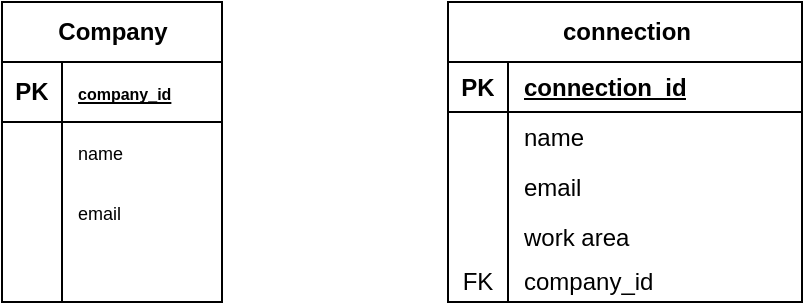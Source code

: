 <mxfile version="24.7.7">
  <diagram name="Page-1" id="efa7a0a1-bf9b-a30e-e6df-94a7791c09e9">
    <mxGraphModel dx="603" dy="351" grid="1" gridSize="10" guides="1" tooltips="1" connect="1" arrows="1" fold="1" page="1" pageScale="1" pageWidth="826" pageHeight="1169" background="none" math="0" shadow="0">
      <root>
        <mxCell id="0" />
        <mxCell id="1" parent="0" />
        <mxCell id="pIE9sppiTBblZCTD9oEZ-120" value="Company" style="shape=table;startSize=30;container=1;collapsible=1;childLayout=tableLayout;fixedRows=1;rowLines=0;fontStyle=1;align=center;resizeLast=1;html=1;" vertex="1" parent="1">
          <mxGeometry x="10" y="10" width="110" height="150" as="geometry" />
        </mxCell>
        <mxCell id="pIE9sppiTBblZCTD9oEZ-121" value="" style="shape=tableRow;horizontal=0;startSize=0;swimlaneHead=0;swimlaneBody=0;fillColor=none;collapsible=0;dropTarget=0;points=[[0,0.5],[1,0.5]];portConstraint=eastwest;top=0;left=0;right=0;bottom=1;" vertex="1" parent="pIE9sppiTBblZCTD9oEZ-120">
          <mxGeometry y="30" width="110" height="30" as="geometry" />
        </mxCell>
        <mxCell id="pIE9sppiTBblZCTD9oEZ-122" value="PK" style="shape=partialRectangle;connectable=0;fillColor=none;top=0;left=0;bottom=0;right=0;fontStyle=1;overflow=hidden;whiteSpace=wrap;html=1;" vertex="1" parent="pIE9sppiTBblZCTD9oEZ-121">
          <mxGeometry width="30" height="30" as="geometry">
            <mxRectangle width="30" height="30" as="alternateBounds" />
          </mxGeometry>
        </mxCell>
        <mxCell id="pIE9sppiTBblZCTD9oEZ-123" value="&lt;font style=&quot;font-size: 8px;&quot;&gt;company_id&lt;/font&gt;" style="shape=partialRectangle;connectable=0;fillColor=none;top=0;left=0;bottom=0;right=0;align=left;spacingLeft=6;fontStyle=5;overflow=hidden;whiteSpace=wrap;html=1;" vertex="1" parent="pIE9sppiTBblZCTD9oEZ-121">
          <mxGeometry x="30" width="80" height="30" as="geometry">
            <mxRectangle width="80" height="30" as="alternateBounds" />
          </mxGeometry>
        </mxCell>
        <mxCell id="pIE9sppiTBblZCTD9oEZ-124" value="" style="shape=tableRow;horizontal=0;startSize=0;swimlaneHead=0;swimlaneBody=0;fillColor=none;collapsible=0;dropTarget=0;points=[[0,0.5],[1,0.5]];portConstraint=eastwest;top=0;left=0;right=0;bottom=0;" vertex="1" parent="pIE9sppiTBblZCTD9oEZ-120">
          <mxGeometry y="60" width="110" height="30" as="geometry" />
        </mxCell>
        <mxCell id="pIE9sppiTBblZCTD9oEZ-125" value="" style="shape=partialRectangle;connectable=0;fillColor=none;top=0;left=0;bottom=0;right=0;editable=1;overflow=hidden;whiteSpace=wrap;html=1;" vertex="1" parent="pIE9sppiTBblZCTD9oEZ-124">
          <mxGeometry width="30" height="30" as="geometry">
            <mxRectangle width="30" height="30" as="alternateBounds" />
          </mxGeometry>
        </mxCell>
        <mxCell id="pIE9sppiTBblZCTD9oEZ-126" value="&lt;font style=&quot;font-size: 9px;&quot;&gt;name&lt;/font&gt;" style="shape=partialRectangle;connectable=0;fillColor=none;top=0;left=0;bottom=0;right=0;align=left;spacingLeft=6;overflow=hidden;whiteSpace=wrap;html=1;" vertex="1" parent="pIE9sppiTBblZCTD9oEZ-124">
          <mxGeometry x="30" width="80" height="30" as="geometry">
            <mxRectangle width="80" height="30" as="alternateBounds" />
          </mxGeometry>
        </mxCell>
        <mxCell id="pIE9sppiTBblZCTD9oEZ-127" value="" style="shape=tableRow;horizontal=0;startSize=0;swimlaneHead=0;swimlaneBody=0;fillColor=none;collapsible=0;dropTarget=0;points=[[0,0.5],[1,0.5]];portConstraint=eastwest;top=0;left=0;right=0;bottom=0;" vertex="1" parent="pIE9sppiTBblZCTD9oEZ-120">
          <mxGeometry y="90" width="110" height="30" as="geometry" />
        </mxCell>
        <mxCell id="pIE9sppiTBblZCTD9oEZ-128" value="" style="shape=partialRectangle;connectable=0;fillColor=none;top=0;left=0;bottom=0;right=0;editable=1;overflow=hidden;whiteSpace=wrap;html=1;" vertex="1" parent="pIE9sppiTBblZCTD9oEZ-127">
          <mxGeometry width="30" height="30" as="geometry">
            <mxRectangle width="30" height="30" as="alternateBounds" />
          </mxGeometry>
        </mxCell>
        <mxCell id="pIE9sppiTBblZCTD9oEZ-129" value="&lt;font style=&quot;font-size: 9px;&quot;&gt;email&lt;/font&gt;" style="shape=partialRectangle;connectable=0;fillColor=none;top=0;left=0;bottom=0;right=0;align=left;spacingLeft=6;overflow=hidden;whiteSpace=wrap;html=1;" vertex="1" parent="pIE9sppiTBblZCTD9oEZ-127">
          <mxGeometry x="30" width="80" height="30" as="geometry">
            <mxRectangle width="80" height="30" as="alternateBounds" />
          </mxGeometry>
        </mxCell>
        <mxCell id="pIE9sppiTBblZCTD9oEZ-130" value="" style="shape=tableRow;horizontal=0;startSize=0;swimlaneHead=0;swimlaneBody=0;fillColor=none;collapsible=0;dropTarget=0;points=[[0,0.5],[1,0.5]];portConstraint=eastwest;top=0;left=0;right=0;bottom=0;" vertex="1" parent="pIE9sppiTBblZCTD9oEZ-120">
          <mxGeometry y="120" width="110" height="30" as="geometry" />
        </mxCell>
        <mxCell id="pIE9sppiTBblZCTD9oEZ-131" value="" style="shape=partialRectangle;connectable=0;fillColor=none;top=0;left=0;bottom=0;right=0;editable=1;overflow=hidden;whiteSpace=wrap;html=1;" vertex="1" parent="pIE9sppiTBblZCTD9oEZ-130">
          <mxGeometry width="30" height="30" as="geometry">
            <mxRectangle width="30" height="30" as="alternateBounds" />
          </mxGeometry>
        </mxCell>
        <mxCell id="pIE9sppiTBblZCTD9oEZ-132" value="" style="shape=partialRectangle;connectable=0;fillColor=none;top=0;left=0;bottom=0;right=0;align=left;spacingLeft=6;overflow=hidden;whiteSpace=wrap;html=1;" vertex="1" parent="pIE9sppiTBblZCTD9oEZ-130">
          <mxGeometry x="30" width="80" height="30" as="geometry">
            <mxRectangle width="80" height="30" as="alternateBounds" />
          </mxGeometry>
        </mxCell>
        <object label="connection" company_id="company_id" id="pIE9sppiTBblZCTD9oEZ-133">
          <mxCell style="shape=table;startSize=30;container=1;collapsible=1;childLayout=tableLayout;fixedRows=5;rowLines=0;fontStyle=1;align=center;resizeLast=1;html=1;" vertex="1" parent="1">
            <mxGeometry x="233" y="10" width="177" height="150" as="geometry" />
          </mxCell>
        </object>
        <mxCell id="pIE9sppiTBblZCTD9oEZ-134" value="" style="shape=tableRow;horizontal=0;startSize=0;swimlaneHead=0;swimlaneBody=0;fillColor=none;collapsible=0;dropTarget=0;points=[[0,0.5],[1,0.5]];portConstraint=eastwest;top=0;left=0;right=0;bottom=1;" vertex="1" parent="pIE9sppiTBblZCTD9oEZ-133">
          <mxGeometry y="30" width="177" height="25" as="geometry" />
        </mxCell>
        <mxCell id="pIE9sppiTBblZCTD9oEZ-135" value="PK" style="shape=partialRectangle;connectable=0;fillColor=none;top=0;left=0;bottom=0;right=0;fontStyle=1;overflow=hidden;whiteSpace=wrap;html=1;" vertex="1" parent="pIE9sppiTBblZCTD9oEZ-134">
          <mxGeometry width="30" height="25" as="geometry">
            <mxRectangle width="30" height="25" as="alternateBounds" />
          </mxGeometry>
        </mxCell>
        <mxCell id="pIE9sppiTBblZCTD9oEZ-136" value="connection_id" style="shape=partialRectangle;connectable=0;fillColor=none;top=0;left=0;bottom=0;right=0;align=left;spacingLeft=6;fontStyle=5;overflow=hidden;whiteSpace=wrap;html=1;" vertex="1" parent="pIE9sppiTBblZCTD9oEZ-134">
          <mxGeometry x="30" width="147" height="25" as="geometry">
            <mxRectangle width="147" height="25" as="alternateBounds" />
          </mxGeometry>
        </mxCell>
        <mxCell id="pIE9sppiTBblZCTD9oEZ-137" value="" style="shape=tableRow;horizontal=0;startSize=0;swimlaneHead=0;swimlaneBody=0;fillColor=none;collapsible=0;dropTarget=0;points=[[0,0.5],[1,0.5]];portConstraint=eastwest;top=0;left=0;right=0;bottom=0;" vertex="1" parent="pIE9sppiTBblZCTD9oEZ-133">
          <mxGeometry y="55" width="177" height="25" as="geometry" />
        </mxCell>
        <mxCell id="pIE9sppiTBblZCTD9oEZ-138" value="" style="shape=partialRectangle;connectable=0;fillColor=none;top=0;left=0;bottom=0;right=0;editable=1;overflow=hidden;whiteSpace=wrap;html=1;" vertex="1" parent="pIE9sppiTBblZCTD9oEZ-137">
          <mxGeometry width="30" height="25" as="geometry">
            <mxRectangle width="30" height="25" as="alternateBounds" />
          </mxGeometry>
        </mxCell>
        <mxCell id="pIE9sppiTBblZCTD9oEZ-139" value="name" style="shape=partialRectangle;connectable=0;fillColor=none;top=0;left=0;bottom=0;right=0;align=left;spacingLeft=6;overflow=hidden;whiteSpace=wrap;html=1;" vertex="1" parent="pIE9sppiTBblZCTD9oEZ-137">
          <mxGeometry x="30" width="147" height="25" as="geometry">
            <mxRectangle width="147" height="25" as="alternateBounds" />
          </mxGeometry>
        </mxCell>
        <mxCell id="pIE9sppiTBblZCTD9oEZ-140" value="" style="shape=tableRow;horizontal=0;startSize=0;swimlaneHead=0;swimlaneBody=0;fillColor=none;collapsible=0;dropTarget=0;points=[[0,0.5],[1,0.5]];portConstraint=eastwest;top=0;left=0;right=0;bottom=0;" vertex="1" parent="pIE9sppiTBblZCTD9oEZ-133">
          <mxGeometry y="80" width="177" height="25" as="geometry" />
        </mxCell>
        <mxCell id="pIE9sppiTBblZCTD9oEZ-141" value="" style="shape=partialRectangle;connectable=0;fillColor=none;top=0;left=0;bottom=0;right=0;editable=1;overflow=hidden;whiteSpace=wrap;html=1;" vertex="1" parent="pIE9sppiTBblZCTD9oEZ-140">
          <mxGeometry width="30" height="25" as="geometry">
            <mxRectangle width="30" height="25" as="alternateBounds" />
          </mxGeometry>
        </mxCell>
        <mxCell id="pIE9sppiTBblZCTD9oEZ-142" value="email" style="shape=partialRectangle;connectable=0;fillColor=none;top=0;left=0;bottom=0;right=0;align=left;spacingLeft=6;overflow=hidden;whiteSpace=wrap;html=1;" vertex="1" parent="pIE9sppiTBblZCTD9oEZ-140">
          <mxGeometry x="30" width="147" height="25" as="geometry">
            <mxRectangle width="147" height="25" as="alternateBounds" />
          </mxGeometry>
        </mxCell>
        <mxCell id="pIE9sppiTBblZCTD9oEZ-143" value="" style="shape=tableRow;horizontal=0;startSize=0;swimlaneHead=0;swimlaneBody=0;fillColor=none;collapsible=0;dropTarget=0;points=[[0,0.5],[1,0.5]];portConstraint=eastwest;top=0;left=0;right=0;bottom=0;" vertex="1" parent="pIE9sppiTBblZCTD9oEZ-133">
          <mxGeometry y="105" width="177" height="25" as="geometry" />
        </mxCell>
        <mxCell id="pIE9sppiTBblZCTD9oEZ-144" value="" style="shape=partialRectangle;connectable=0;fillColor=none;top=0;left=0;bottom=0;right=0;editable=1;overflow=hidden;whiteSpace=wrap;html=1;" vertex="1" parent="pIE9sppiTBblZCTD9oEZ-143">
          <mxGeometry width="30" height="25" as="geometry">
            <mxRectangle width="30" height="25" as="alternateBounds" />
          </mxGeometry>
        </mxCell>
        <object label="work area" company_id="" id="pIE9sppiTBblZCTD9oEZ-145">
          <mxCell style="shape=partialRectangle;connectable=0;fillColor=none;top=0;left=0;bottom=0;right=0;align=left;spacingLeft=6;overflow=hidden;whiteSpace=wrap;html=1;" vertex="1" parent="pIE9sppiTBblZCTD9oEZ-143">
            <mxGeometry x="30" width="147" height="25" as="geometry">
              <mxRectangle width="147" height="25" as="alternateBounds" />
            </mxGeometry>
          </mxCell>
        </object>
        <mxCell id="pIE9sppiTBblZCTD9oEZ-159" value="" style="shape=tableRow;horizontal=0;startSize=0;swimlaneHead=0;swimlaneBody=0;fillColor=none;collapsible=0;dropTarget=0;points=[[0,0.5],[1,0.5]];portConstraint=eastwest;top=0;left=0;right=0;bottom=0;" vertex="1" parent="pIE9sppiTBblZCTD9oEZ-133">
          <mxGeometry y="130" width="177" height="20" as="geometry" />
        </mxCell>
        <mxCell id="pIE9sppiTBblZCTD9oEZ-160" value="FK" style="shape=partialRectangle;connectable=0;fillColor=none;top=0;left=0;bottom=0;right=0;editable=1;overflow=hidden;whiteSpace=wrap;html=1;" vertex="1" parent="pIE9sppiTBblZCTD9oEZ-159">
          <mxGeometry width="30" height="20" as="geometry">
            <mxRectangle width="30" height="20" as="alternateBounds" />
          </mxGeometry>
        </mxCell>
        <object label="company_id" company_id="" id="pIE9sppiTBblZCTD9oEZ-161">
          <mxCell style="shape=partialRectangle;connectable=0;fillColor=none;top=0;left=0;bottom=0;right=0;align=left;spacingLeft=6;overflow=hidden;whiteSpace=wrap;html=1;" vertex="1" parent="pIE9sppiTBblZCTD9oEZ-159">
            <mxGeometry x="30" width="147" height="20" as="geometry">
              <mxRectangle width="147" height="20" as="alternateBounds" />
            </mxGeometry>
          </mxCell>
        </object>
      </root>
    </mxGraphModel>
  </diagram>
</mxfile>
